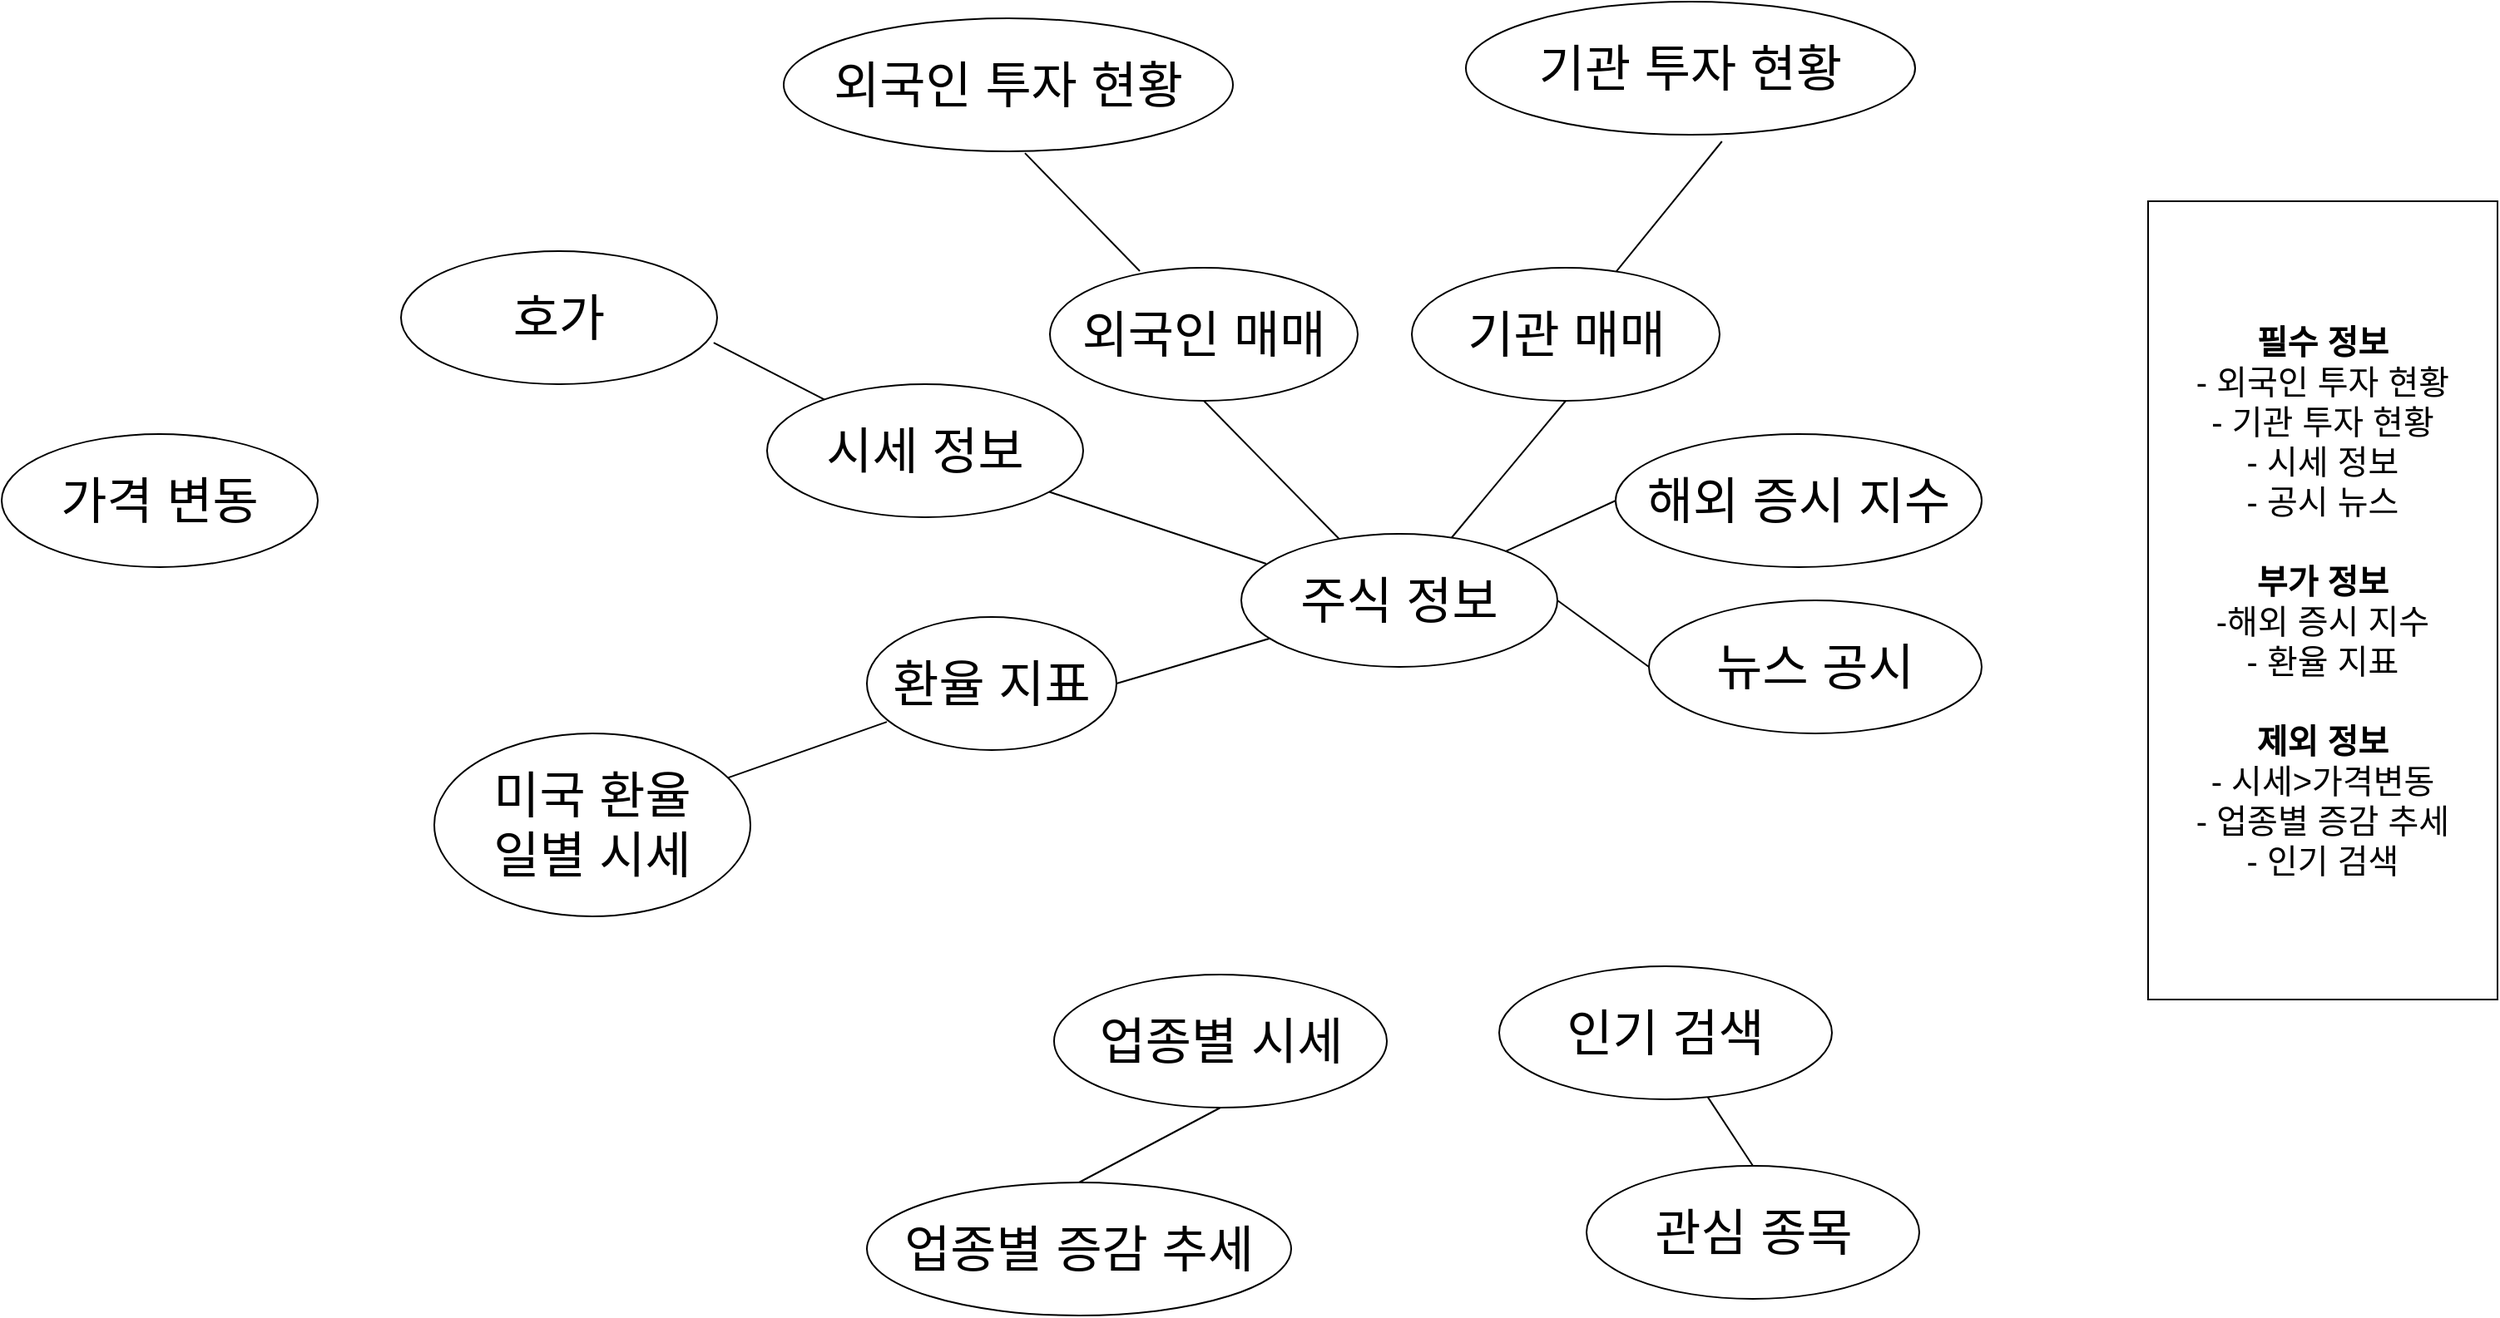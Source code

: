 <mxfile version="14.4.8" type="device"><diagram id="1NpF7276p9V1nn3m2xVE" name="Page-1"><mxGraphModel dx="2249" dy="794" grid="1" gridSize="10" guides="1" tooltips="1" connect="1" arrows="1" fold="1" page="1" pageScale="1" pageWidth="827" pageHeight="1169" math="0" shadow="0"><root><mxCell id="0"/><mxCell id="1" parent="0"/><mxCell id="fpTWJ1p6kXoWtHZGL756-1" value="&lt;font style=&quot;font-size: 30px&quot;&gt;주식 정보&lt;/font&gt;" style="ellipse;whiteSpace=wrap;html=1;" parent="1" vertex="1"><mxGeometry x="315" y="360" width="190" height="80" as="geometry"/></mxCell><mxCell id="fpTWJ1p6kXoWtHZGL756-3" value="&lt;font style=&quot;font-size: 30px&quot;&gt;업종별 시세&lt;br&gt;&lt;/font&gt;" style="ellipse;whiteSpace=wrap;html=1;" parent="1" vertex="1"><mxGeometry x="202.5" y="625" width="200" height="80" as="geometry"/></mxCell><mxCell id="fpTWJ1p6kXoWtHZGL756-6" value="&lt;span style=&quot;font-size: 30px&quot;&gt;외국인 매매&lt;/span&gt;" style="ellipse;whiteSpace=wrap;html=1;" parent="1" vertex="1"><mxGeometry x="200" y="200" width="185" height="80" as="geometry"/></mxCell><mxCell id="fpTWJ1p6kXoWtHZGL756-7" value="" style="endArrow=none;html=1;entryX=0.5;entryY=1;entryDx=0;entryDy=0;" parent="1" source="fpTWJ1p6kXoWtHZGL756-1" target="fpTWJ1p6kXoWtHZGL756-6" edge="1"><mxGeometry width="50" height="50" relative="1" as="geometry"><mxPoint x="390" y="500" as="sourcePoint"/><mxPoint x="440" y="450" as="targetPoint"/></mxGeometry></mxCell><mxCell id="fpTWJ1p6kXoWtHZGL756-9" value="&lt;font style=&quot;font-size: 30px&quot;&gt;환율 지표&lt;/font&gt;" style="ellipse;whiteSpace=wrap;html=1;" parent="1" vertex="1"><mxGeometry x="90" y="410" width="150" height="80" as="geometry"/></mxCell><mxCell id="fpTWJ1p6kXoWtHZGL756-10" value="" style="endArrow=none;html=1;exitX=1;exitY=0.5;exitDx=0;exitDy=0;" parent="1" source="fpTWJ1p6kXoWtHZGL756-9" target="fpTWJ1p6kXoWtHZGL756-1" edge="1"><mxGeometry width="50" height="50" relative="1" as="geometry"><mxPoint x="390" y="480" as="sourcePoint"/><mxPoint x="440" y="430" as="targetPoint"/></mxGeometry></mxCell><mxCell id="fpTWJ1p6kXoWtHZGL756-11" value="&lt;span style=&quot;font-size: 30px&quot;&gt;기관 매매&lt;/span&gt;" style="ellipse;whiteSpace=wrap;html=1;" parent="1" vertex="1"><mxGeometry x="417.5" y="200" width="185" height="80" as="geometry"/></mxCell><mxCell id="fpTWJ1p6kXoWtHZGL756-12" value="&lt;span style=&quot;font-size: 30px&quot;&gt;해외 증시 지수&lt;/span&gt;" style="ellipse;whiteSpace=wrap;html=1;" parent="1" vertex="1"><mxGeometry x="540" y="300" width="220" height="80" as="geometry"/></mxCell><mxCell id="fpTWJ1p6kXoWtHZGL756-13" value="&lt;font style=&quot;font-size: 30px&quot;&gt;뉴스 공시&lt;br&gt;&lt;/font&gt;" style="ellipse;whiteSpace=wrap;html=1;" parent="1" vertex="1"><mxGeometry x="560" y="400" width="200" height="80" as="geometry"/></mxCell><mxCell id="fpTWJ1p6kXoWtHZGL756-14" value="&lt;font style=&quot;font-size: 30px&quot;&gt;인기 검색&lt;br&gt;&lt;/font&gt;" style="ellipse;whiteSpace=wrap;html=1;" parent="1" vertex="1"><mxGeometry x="470" y="620" width="200" height="80" as="geometry"/></mxCell><mxCell id="fpTWJ1p6kXoWtHZGL756-15" value="" style="endArrow=none;html=1;exitX=0.5;exitY=1;exitDx=0;exitDy=0;" parent="1" source="fpTWJ1p6kXoWtHZGL756-11" target="fpTWJ1p6kXoWtHZGL756-1" edge="1"><mxGeometry width="50" height="50" relative="1" as="geometry"><mxPoint x="390" y="410" as="sourcePoint"/><mxPoint x="410" y="360" as="targetPoint"/></mxGeometry></mxCell><mxCell id="fpTWJ1p6kXoWtHZGL756-16" value="" style="endArrow=none;html=1;entryX=0;entryY=0.5;entryDx=0;entryDy=0;" parent="1" source="fpTWJ1p6kXoWtHZGL756-1" target="fpTWJ1p6kXoWtHZGL756-12" edge="1"><mxGeometry width="50" height="50" relative="1" as="geometry"><mxPoint x="390" y="410" as="sourcePoint"/><mxPoint x="440" y="360" as="targetPoint"/></mxGeometry></mxCell><mxCell id="fpTWJ1p6kXoWtHZGL756-17" value="" style="endArrow=none;html=1;exitX=0;exitY=0.5;exitDx=0;exitDy=0;entryX=1;entryY=0.5;entryDx=0;entryDy=0;" parent="1" source="fpTWJ1p6kXoWtHZGL756-13" target="fpTWJ1p6kXoWtHZGL756-1" edge="1"><mxGeometry width="50" height="50" relative="1" as="geometry"><mxPoint x="390" y="410" as="sourcePoint"/><mxPoint x="440" y="360" as="targetPoint"/></mxGeometry></mxCell><mxCell id="fpTWJ1p6kXoWtHZGL756-22" value="&lt;span style=&quot;font-size: 30px&quot;&gt;외국인 투자 현황&lt;/span&gt;" style="ellipse;whiteSpace=wrap;html=1;" parent="1" vertex="1"><mxGeometry x="40" y="50" width="270" height="80" as="geometry"/></mxCell><mxCell id="fpTWJ1p6kXoWtHZGL756-23" value="" style="endArrow=none;html=1;entryX=0.292;entryY=0.025;entryDx=0;entryDy=0;entryPerimeter=0;exitX=0.537;exitY=1.013;exitDx=0;exitDy=0;exitPerimeter=0;" parent="1" source="fpTWJ1p6kXoWtHZGL756-22" target="fpTWJ1p6kXoWtHZGL756-6" edge="1"><mxGeometry width="50" height="50" relative="1" as="geometry"><mxPoint x="390" y="400" as="sourcePoint"/><mxPoint x="440" y="350" as="targetPoint"/></mxGeometry></mxCell><mxCell id="fpTWJ1p6kXoWtHZGL756-24" value="&lt;span style=&quot;font-size: 30px&quot;&gt;기관 투자 현황&lt;/span&gt;" style="ellipse;whiteSpace=wrap;html=1;" parent="1" vertex="1"><mxGeometry x="450" y="40" width="270" height="80" as="geometry"/></mxCell><mxCell id="fpTWJ1p6kXoWtHZGL756-25" value="" style="endArrow=none;html=1;exitX=0.57;exitY=1.05;exitDx=0;exitDy=0;exitPerimeter=0;" parent="1" source="fpTWJ1p6kXoWtHZGL756-24" target="fpTWJ1p6kXoWtHZGL756-11" edge="1"><mxGeometry width="50" height="50" relative="1" as="geometry"><mxPoint x="390" y="400" as="sourcePoint"/><mxPoint x="440" y="350" as="targetPoint"/></mxGeometry></mxCell><mxCell id="fpTWJ1p6kXoWtHZGL756-27" value="&lt;font style=&quot;font-size: 30px&quot;&gt;시세 정보&lt;/font&gt;" style="ellipse;whiteSpace=wrap;html=1;" parent="1" vertex="1"><mxGeometry x="30" y="270" width="190" height="80" as="geometry"/></mxCell><mxCell id="fpTWJ1p6kXoWtHZGL756-28" value="" style="endArrow=none;html=1;entryX=0.079;entryY=0.225;entryDx=0;entryDy=0;entryPerimeter=0;" parent="1" source="fpTWJ1p6kXoWtHZGL756-27" target="fpTWJ1p6kXoWtHZGL756-1" edge="1"><mxGeometry width="50" height="50" relative="1" as="geometry"><mxPoint x="390" y="400" as="sourcePoint"/><mxPoint x="440" y="350" as="targetPoint"/></mxGeometry></mxCell><mxCell id="fpTWJ1p6kXoWtHZGL756-29" value="&lt;font style=&quot;font-size: 30px&quot;&gt;호가&lt;/font&gt;" style="ellipse;whiteSpace=wrap;html=1;" parent="1" vertex="1"><mxGeometry x="-190" y="190" width="190" height="80" as="geometry"/></mxCell><mxCell id="fpTWJ1p6kXoWtHZGL756-31" value="&lt;span style=&quot;font-size: 30px&quot;&gt;가격 변동&lt;/span&gt;" style="ellipse;whiteSpace=wrap;html=1;" parent="1" vertex="1"><mxGeometry x="-430" y="300" width="190" height="80" as="geometry"/></mxCell><mxCell id="fpTWJ1p6kXoWtHZGL756-33" value="" style="endArrow=none;html=1;exitX=0.989;exitY=0.688;exitDx=0;exitDy=0;exitPerimeter=0;" parent="1" source="fpTWJ1p6kXoWtHZGL756-29" target="fpTWJ1p6kXoWtHZGL756-27" edge="1"><mxGeometry width="50" height="50" relative="1" as="geometry"><mxPoint x="390" y="400" as="sourcePoint"/><mxPoint x="440" y="350" as="targetPoint"/></mxGeometry></mxCell><mxCell id="fpTWJ1p6kXoWtHZGL756-34" value="&lt;font style=&quot;font-size: 30px&quot;&gt;미국 환율&lt;br&gt;일별 시세&lt;br&gt;&lt;/font&gt;" style="ellipse;whiteSpace=wrap;html=1;" parent="1" vertex="1"><mxGeometry x="-170" y="480" width="190" height="110" as="geometry"/></mxCell><mxCell id="fpTWJ1p6kXoWtHZGL756-35" value="" style="endArrow=none;html=1;entryX=0.08;entryY=0.788;entryDx=0;entryDy=0;entryPerimeter=0;" parent="1" source="fpTWJ1p6kXoWtHZGL756-34" target="fpTWJ1p6kXoWtHZGL756-9" edge="1"><mxGeometry width="50" height="50" relative="1" as="geometry"><mxPoint x="390" y="580" as="sourcePoint"/><mxPoint x="440" y="530" as="targetPoint"/></mxGeometry></mxCell><mxCell id="fpTWJ1p6kXoWtHZGL756-36" value="&lt;font style=&quot;font-size: 30px&quot;&gt;업종별 증감 추세&lt;br&gt;&lt;/font&gt;" style="ellipse;whiteSpace=wrap;html=1;" parent="1" vertex="1"><mxGeometry x="90" y="750" width="255" height="80" as="geometry"/></mxCell><mxCell id="fpTWJ1p6kXoWtHZGL756-37" value="" style="endArrow=none;html=1;exitX=0.5;exitY=0;exitDx=0;exitDy=0;entryX=0.5;entryY=1;entryDx=0;entryDy=0;" parent="1" source="fpTWJ1p6kXoWtHZGL756-36" target="fpTWJ1p6kXoWtHZGL756-3" edge="1"><mxGeometry width="50" height="50" relative="1" as="geometry"><mxPoint x="442.5" y="580" as="sourcePoint"/><mxPoint x="492.5" y="530" as="targetPoint"/></mxGeometry></mxCell><mxCell id="fpTWJ1p6kXoWtHZGL756-38" value="&lt;font style=&quot;font-size: 30px&quot;&gt;관심 종목&lt;br&gt;&lt;/font&gt;" style="ellipse;whiteSpace=wrap;html=1;" parent="1" vertex="1"><mxGeometry x="522.5" y="740" width="200" height="80" as="geometry"/></mxCell><mxCell id="fpTWJ1p6kXoWtHZGL756-39" value="" style="endArrow=none;html=1;exitX=0.5;exitY=0;exitDx=0;exitDy=0;" parent="1" source="fpTWJ1p6kXoWtHZGL756-38" target="fpTWJ1p6kXoWtHZGL756-14" edge="1"><mxGeometry width="50" height="50" relative="1" as="geometry"><mxPoint x="442.5" y="580" as="sourcePoint"/><mxPoint x="492.5" y="530" as="targetPoint"/></mxGeometry></mxCell><mxCell id="fpTWJ1p6kXoWtHZGL756-41" value="&lt;font style=&quot;font-size: 20px&quot;&gt;&lt;b&gt;필수 정보&lt;br&gt;&lt;/b&gt;- 외국인 투자 현황&lt;br&gt;- 기관 투자 현황&lt;br&gt;- 시세 정보&lt;br&gt;- 공시 뉴스&lt;br&gt;&lt;br&gt;&lt;b&gt;부가 정보&lt;br&gt;&lt;/b&gt;-해외 증시 지수&lt;br&gt;- 환율 지표&lt;br&gt;&lt;br&gt;&lt;b&gt;제외 정보&lt;/b&gt;&lt;br&gt;- 시세&amp;gt;가격변동&lt;br&gt;- 업종별 증감 추세&lt;br&gt;- 인기 검색&lt;/font&gt;" style="rounded=0;whiteSpace=wrap;html=1;" parent="1" vertex="1"><mxGeometry x="860" y="160" width="210" height="480" as="geometry"/></mxCell></root></mxGraphModel></diagram></mxfile>